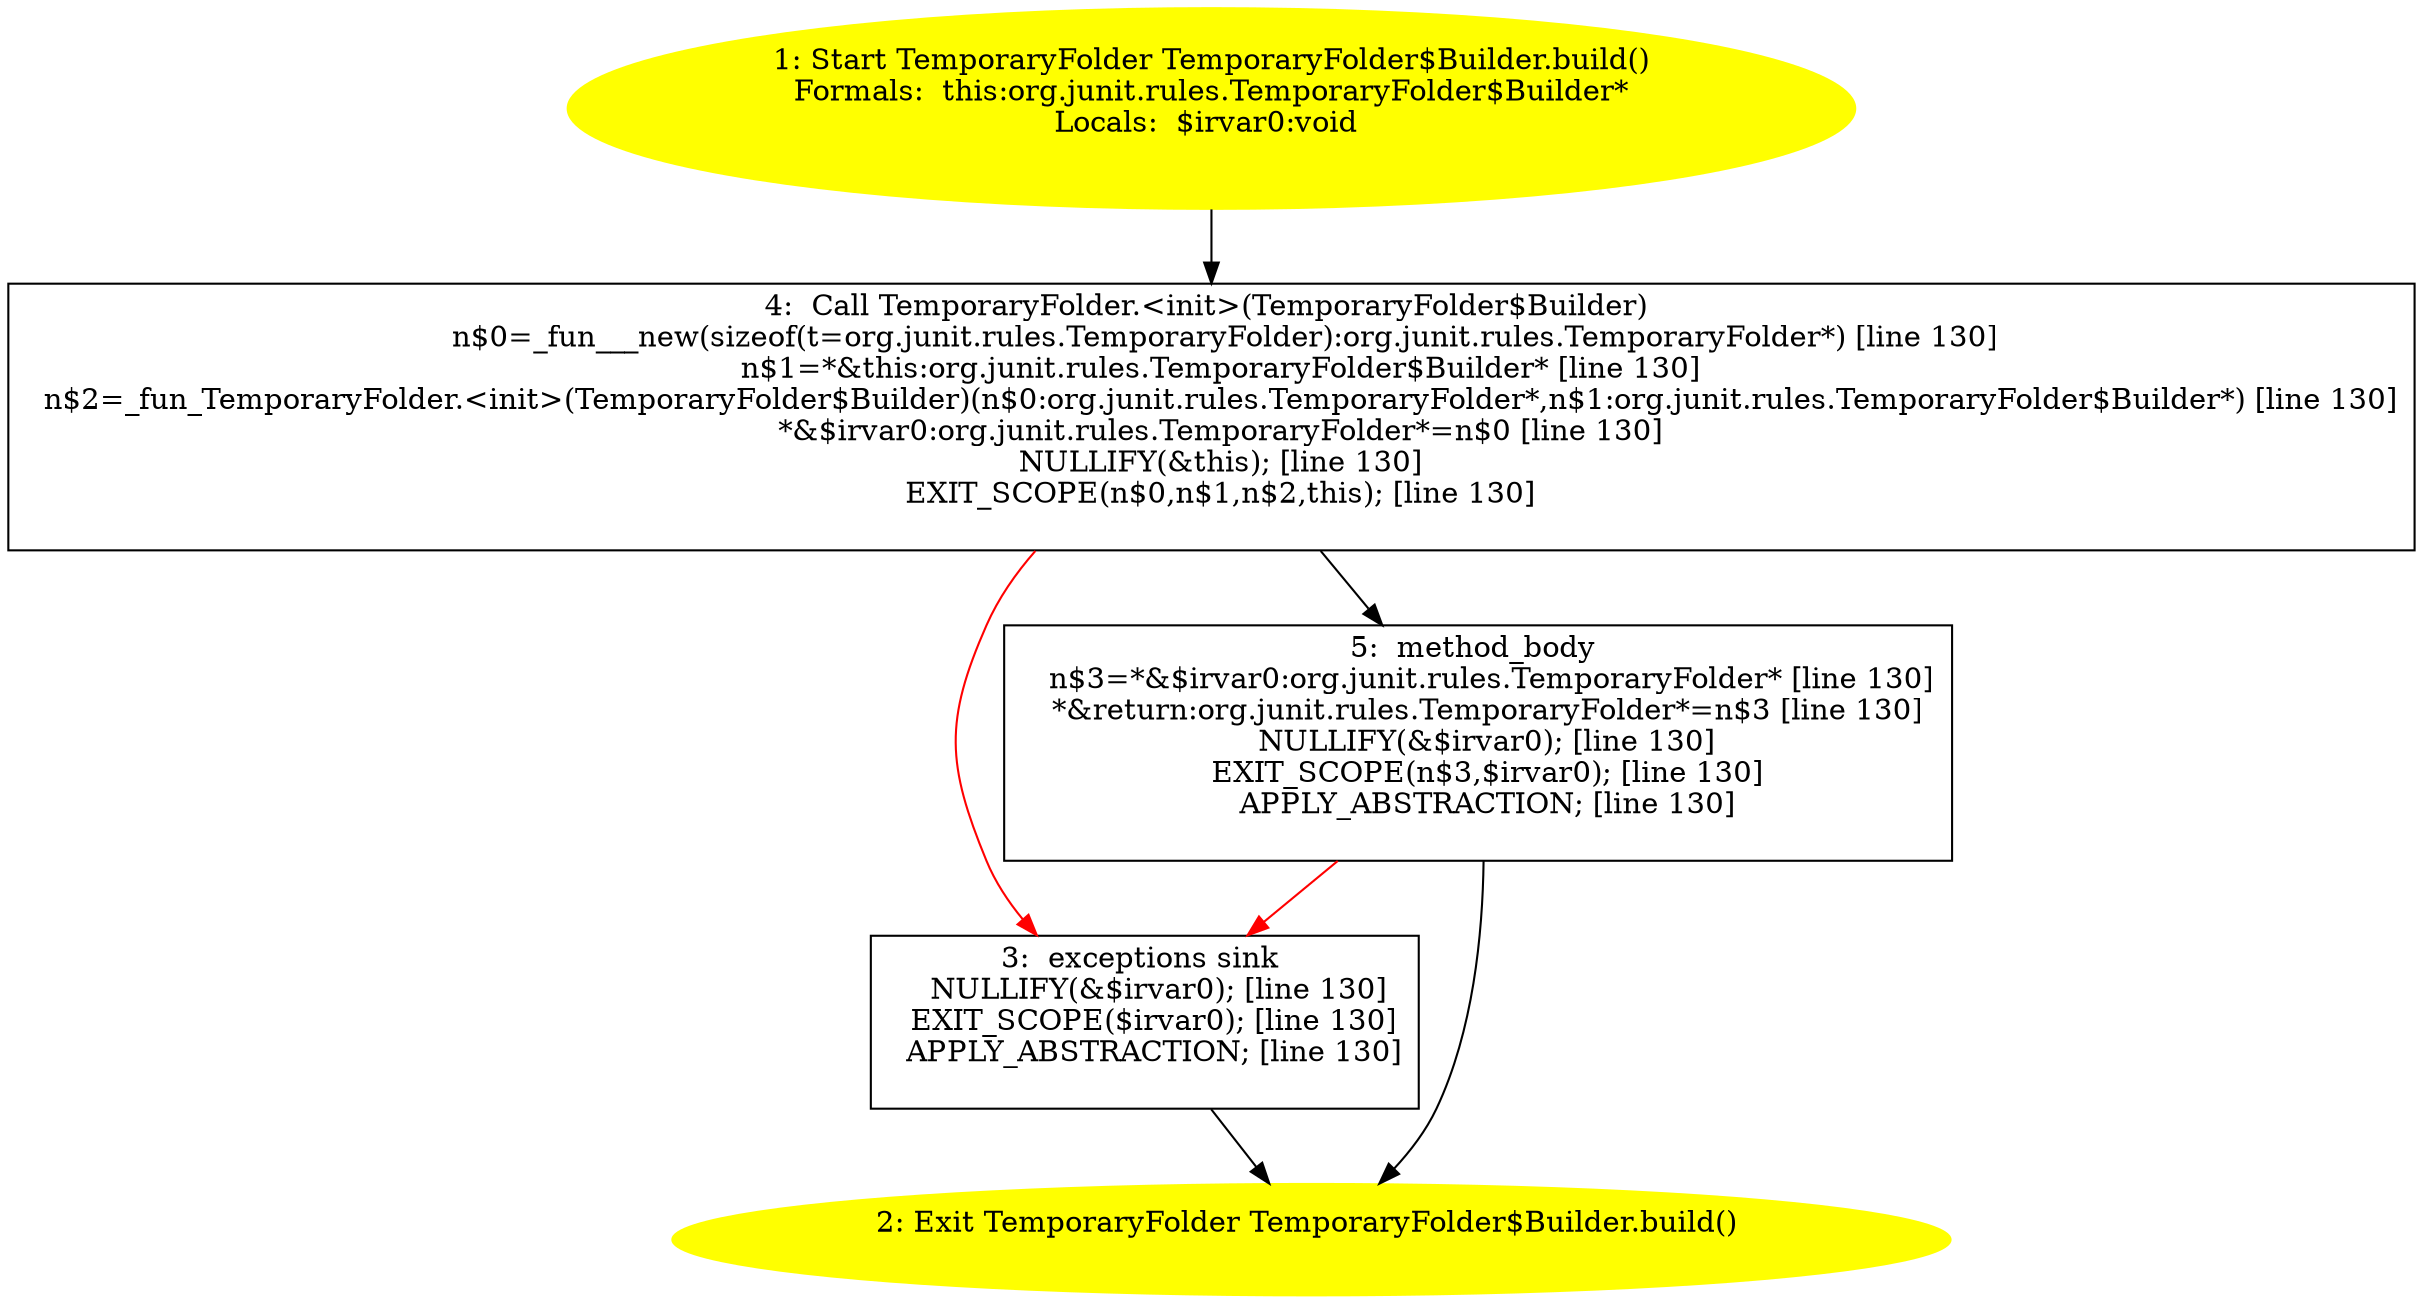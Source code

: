 /* @generated */
digraph cfg {
"org.junit.rules.TemporaryFolder$Builder.build():org.junit.rules.TemporaryFolder.51403ec20e768300c3dd072ae5cf2794_1" [label="1: Start TemporaryFolder TemporaryFolder$Builder.build()\nFormals:  this:org.junit.rules.TemporaryFolder$Builder*\nLocals:  $irvar0:void \n  " color=yellow style=filled]
	

	 "org.junit.rules.TemporaryFolder$Builder.build():org.junit.rules.TemporaryFolder.51403ec20e768300c3dd072ae5cf2794_1" -> "org.junit.rules.TemporaryFolder$Builder.build():org.junit.rules.TemporaryFolder.51403ec20e768300c3dd072ae5cf2794_4" ;
"org.junit.rules.TemporaryFolder$Builder.build():org.junit.rules.TemporaryFolder.51403ec20e768300c3dd072ae5cf2794_2" [label="2: Exit TemporaryFolder TemporaryFolder$Builder.build() \n  " color=yellow style=filled]
	

"org.junit.rules.TemporaryFolder$Builder.build():org.junit.rules.TemporaryFolder.51403ec20e768300c3dd072ae5cf2794_3" [label="3:  exceptions sink \n   NULLIFY(&$irvar0); [line 130]\n  EXIT_SCOPE($irvar0); [line 130]\n  APPLY_ABSTRACTION; [line 130]\n " shape="box"]
	

	 "org.junit.rules.TemporaryFolder$Builder.build():org.junit.rules.TemporaryFolder.51403ec20e768300c3dd072ae5cf2794_3" -> "org.junit.rules.TemporaryFolder$Builder.build():org.junit.rules.TemporaryFolder.51403ec20e768300c3dd072ae5cf2794_2" ;
"org.junit.rules.TemporaryFolder$Builder.build():org.junit.rules.TemporaryFolder.51403ec20e768300c3dd072ae5cf2794_4" [label="4:  Call TemporaryFolder.<init>(TemporaryFolder$Builder) \n   n$0=_fun___new(sizeof(t=org.junit.rules.TemporaryFolder):org.junit.rules.TemporaryFolder*) [line 130]\n  n$1=*&this:org.junit.rules.TemporaryFolder$Builder* [line 130]\n  n$2=_fun_TemporaryFolder.<init>(TemporaryFolder$Builder)(n$0:org.junit.rules.TemporaryFolder*,n$1:org.junit.rules.TemporaryFolder$Builder*) [line 130]\n  *&$irvar0:org.junit.rules.TemporaryFolder*=n$0 [line 130]\n  NULLIFY(&this); [line 130]\n  EXIT_SCOPE(n$0,n$1,n$2,this); [line 130]\n " shape="box"]
	

	 "org.junit.rules.TemporaryFolder$Builder.build():org.junit.rules.TemporaryFolder.51403ec20e768300c3dd072ae5cf2794_4" -> "org.junit.rules.TemporaryFolder$Builder.build():org.junit.rules.TemporaryFolder.51403ec20e768300c3dd072ae5cf2794_5" ;
	 "org.junit.rules.TemporaryFolder$Builder.build():org.junit.rules.TemporaryFolder.51403ec20e768300c3dd072ae5cf2794_4" -> "org.junit.rules.TemporaryFolder$Builder.build():org.junit.rules.TemporaryFolder.51403ec20e768300c3dd072ae5cf2794_3" [color="red" ];
"org.junit.rules.TemporaryFolder$Builder.build():org.junit.rules.TemporaryFolder.51403ec20e768300c3dd072ae5cf2794_5" [label="5:  method_body \n   n$3=*&$irvar0:org.junit.rules.TemporaryFolder* [line 130]\n  *&return:org.junit.rules.TemporaryFolder*=n$3 [line 130]\n  NULLIFY(&$irvar0); [line 130]\n  EXIT_SCOPE(n$3,$irvar0); [line 130]\n  APPLY_ABSTRACTION; [line 130]\n " shape="box"]
	

	 "org.junit.rules.TemporaryFolder$Builder.build():org.junit.rules.TemporaryFolder.51403ec20e768300c3dd072ae5cf2794_5" -> "org.junit.rules.TemporaryFolder$Builder.build():org.junit.rules.TemporaryFolder.51403ec20e768300c3dd072ae5cf2794_2" ;
	 "org.junit.rules.TemporaryFolder$Builder.build():org.junit.rules.TemporaryFolder.51403ec20e768300c3dd072ae5cf2794_5" -> "org.junit.rules.TemporaryFolder$Builder.build():org.junit.rules.TemporaryFolder.51403ec20e768300c3dd072ae5cf2794_3" [color="red" ];
}

